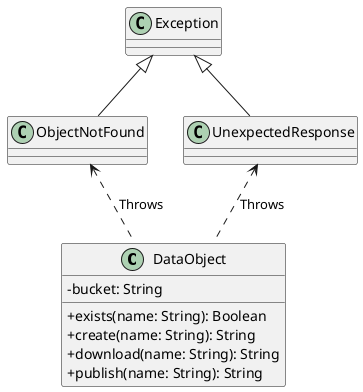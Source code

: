 @startuml DataObject
skinparam classAttributeIconSize 0
class DataObject {
 -bucket: String

 +exists(name: String): Boolean
 +create(name: String): String
 +download(name: String): String
 +publish(name: String): String
}

class Exception
class ObjectNotFound
class UnexpectedResponse

Exception <|-- ObjectNotFound
Exception <|-- UnexpectedResponse

ObjectNotFound <.. DataObject: Throws
UnexpectedResponse <.. DataObject: Throws

@enduml
